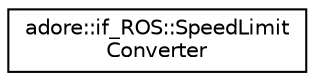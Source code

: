 digraph "Graphical Class Hierarchy"
{
 // LATEX_PDF_SIZE
  edge [fontname="Helvetica",fontsize="10",labelfontname="Helvetica",labelfontsize="10"];
  node [fontname="Helvetica",fontsize="10",shape=record];
  rankdir="LR";
  Node0 [label="adore::if_ROS::SpeedLimit\lConverter",height=0.2,width=0.4,color="black", fillcolor="white", style="filled",URL="$structadore_1_1if__ROS_1_1SpeedLimitConverter.html",tooltip=" "];
}
